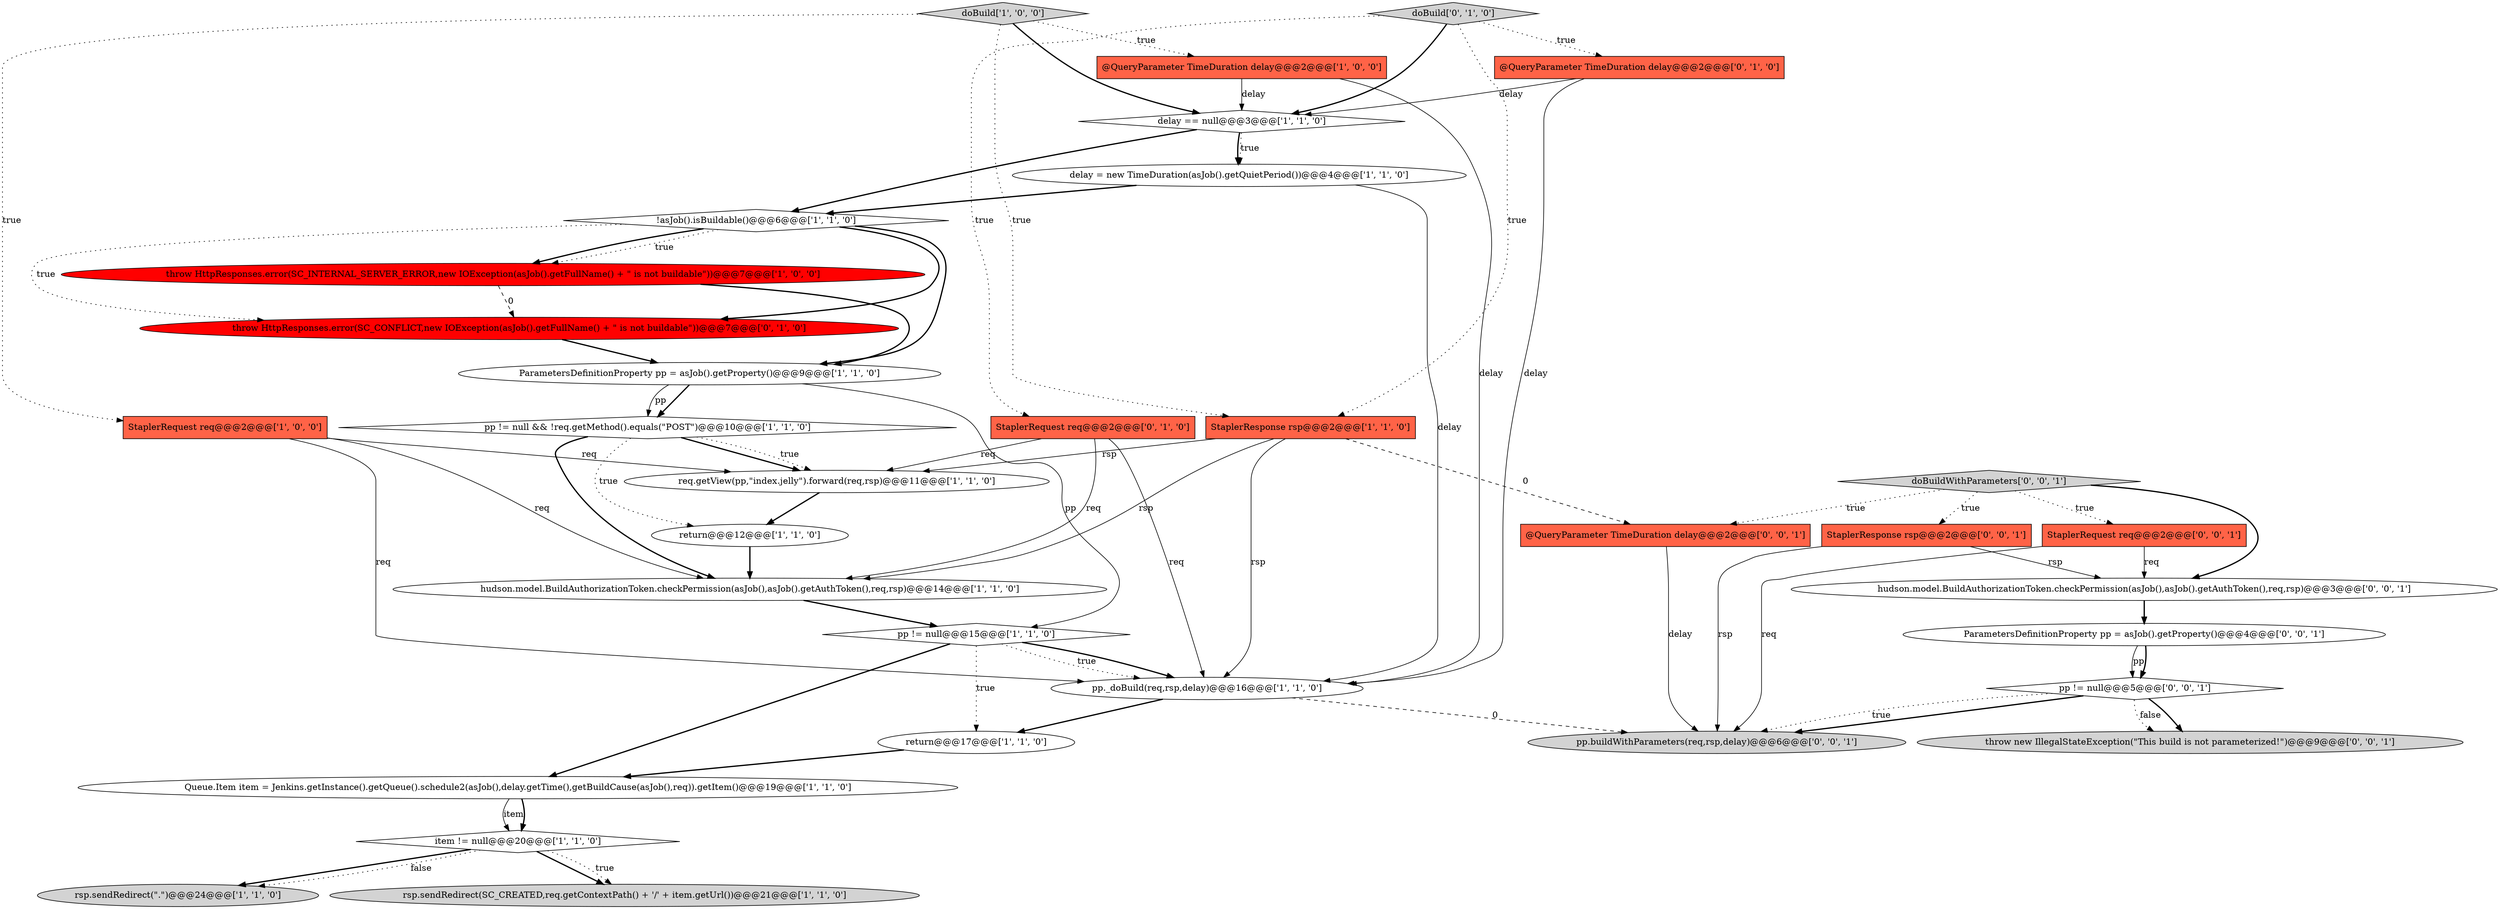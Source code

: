 digraph {
1 [style = filled, label = "rsp.sendRedirect(\".\")@@@24@@@['1', '1', '0']", fillcolor = lightgray, shape = ellipse image = "AAA0AAABBB1BBB"];
22 [style = filled, label = "doBuild['0', '1', '0']", fillcolor = lightgray, shape = diamond image = "AAA0AAABBB2BBB"];
9 [style = filled, label = "pp != null && !req.getMethod().equals(\"POST\")@@@10@@@['1', '1', '0']", fillcolor = white, shape = diamond image = "AAA0AAABBB1BBB"];
21 [style = filled, label = "StaplerRequest req@@@2@@@['0', '1', '0']", fillcolor = tomato, shape = box image = "AAA0AAABBB2BBB"];
27 [style = filled, label = "throw new IllegalStateException(\"This build is not parameterized!\")@@@9@@@['0', '0', '1']", fillcolor = lightgray, shape = ellipse image = "AAA0AAABBB3BBB"];
23 [style = filled, label = "throw HttpResponses.error(SC_CONFLICT,new IOException(asJob().getFullName() + \" is not buildable\"))@@@7@@@['0', '1', '0']", fillcolor = red, shape = ellipse image = "AAA1AAABBB2BBB"];
3 [style = filled, label = "doBuild['1', '0', '0']", fillcolor = lightgray, shape = diamond image = "AAA0AAABBB1BBB"];
30 [style = filled, label = "hudson.model.BuildAuthorizationToken.checkPermission(asJob(),asJob().getAuthToken(),req,rsp)@@@3@@@['0', '0', '1']", fillcolor = white, shape = ellipse image = "AAA0AAABBB3BBB"];
5 [style = filled, label = "req.getView(pp,\"index.jelly\").forward(req,rsp)@@@11@@@['1', '1', '0']", fillcolor = white, shape = ellipse image = "AAA0AAABBB1BBB"];
11 [style = filled, label = "Queue.Item item = Jenkins.getInstance().getQueue().schedule2(asJob(),delay.getTime(),getBuildCause(asJob(),req)).getItem()@@@19@@@['1', '1', '0']", fillcolor = white, shape = ellipse image = "AAA0AAABBB1BBB"];
7 [style = filled, label = "@QueryParameter TimeDuration delay@@@2@@@['1', '0', '0']", fillcolor = tomato, shape = box image = "AAA0AAABBB1BBB"];
0 [style = filled, label = "delay == null@@@3@@@['1', '1', '0']", fillcolor = white, shape = diamond image = "AAA0AAABBB1BBB"];
12 [style = filled, label = "pp._doBuild(req,rsp,delay)@@@16@@@['1', '1', '0']", fillcolor = white, shape = ellipse image = "AAA0AAABBB1BBB"];
29 [style = filled, label = "pp.buildWithParameters(req,rsp,delay)@@@6@@@['0', '0', '1']", fillcolor = lightgray, shape = ellipse image = "AAA0AAABBB3BBB"];
32 [style = filled, label = "ParametersDefinitionProperty pp = asJob().getProperty()@@@4@@@['0', '0', '1']", fillcolor = white, shape = ellipse image = "AAA0AAABBB3BBB"];
4 [style = filled, label = "!asJob().isBuildable()@@@6@@@['1', '1', '0']", fillcolor = white, shape = diamond image = "AAA0AAABBB1BBB"];
8 [style = filled, label = "item != null@@@20@@@['1', '1', '0']", fillcolor = white, shape = diamond image = "AAA0AAABBB1BBB"];
20 [style = filled, label = "@QueryParameter TimeDuration delay@@@2@@@['0', '1', '0']", fillcolor = tomato, shape = box image = "AAA0AAABBB2BBB"];
31 [style = filled, label = "@QueryParameter TimeDuration delay@@@2@@@['0', '0', '1']", fillcolor = tomato, shape = box image = "AAA0AAABBB3BBB"];
13 [style = filled, label = "throw HttpResponses.error(SC_INTERNAL_SERVER_ERROR,new IOException(asJob().getFullName() + \" is not buildable\"))@@@7@@@['1', '0', '0']", fillcolor = red, shape = ellipse image = "AAA1AAABBB1BBB"];
14 [style = filled, label = "return@@@17@@@['1', '1', '0']", fillcolor = white, shape = ellipse image = "AAA0AAABBB1BBB"];
10 [style = filled, label = "rsp.sendRedirect(SC_CREATED,req.getContextPath() + '/' + item.getUrl())@@@21@@@['1', '1', '0']", fillcolor = lightgray, shape = ellipse image = "AAA0AAABBB1BBB"];
18 [style = filled, label = "delay = new TimeDuration(asJob().getQuietPeriod())@@@4@@@['1', '1', '0']", fillcolor = white, shape = ellipse image = "AAA0AAABBB1BBB"];
2 [style = filled, label = "ParametersDefinitionProperty pp = asJob().getProperty()@@@9@@@['1', '1', '0']", fillcolor = white, shape = ellipse image = "AAA0AAABBB1BBB"];
24 [style = filled, label = "doBuildWithParameters['0', '0', '1']", fillcolor = lightgray, shape = diamond image = "AAA0AAABBB3BBB"];
16 [style = filled, label = "StaplerResponse rsp@@@2@@@['1', '1', '0']", fillcolor = tomato, shape = box image = "AAA0AAABBB1BBB"];
17 [style = filled, label = "hudson.model.BuildAuthorizationToken.checkPermission(asJob(),asJob().getAuthToken(),req,rsp)@@@14@@@['1', '1', '0']", fillcolor = white, shape = ellipse image = "AAA0AAABBB1BBB"];
25 [style = filled, label = "StaplerResponse rsp@@@2@@@['0', '0', '1']", fillcolor = tomato, shape = box image = "AAA0AAABBB3BBB"];
26 [style = filled, label = "pp != null@@@5@@@['0', '0', '1']", fillcolor = white, shape = diamond image = "AAA0AAABBB3BBB"];
19 [style = filled, label = "return@@@12@@@['1', '1', '0']", fillcolor = white, shape = ellipse image = "AAA0AAABBB1BBB"];
28 [style = filled, label = "StaplerRequest req@@@2@@@['0', '0', '1']", fillcolor = tomato, shape = box image = "AAA0AAABBB3BBB"];
6 [style = filled, label = "StaplerRequest req@@@2@@@['1', '0', '0']", fillcolor = tomato, shape = box image = "AAA0AAABBB1BBB"];
15 [style = filled, label = "pp != null@@@15@@@['1', '1', '0']", fillcolor = white, shape = diamond image = "AAA0AAABBB1BBB"];
21->12 [style = solid, label="req"];
22->21 [style = dotted, label="true"];
8->10 [style = bold, label=""];
11->8 [style = solid, label="item"];
3->7 [style = dotted, label="true"];
2->15 [style = solid, label="pp"];
16->17 [style = solid, label="rsp"];
21->5 [style = solid, label="req"];
20->0 [style = solid, label="delay"];
0->18 [style = dotted, label="true"];
24->25 [style = dotted, label="true"];
16->31 [style = dashed, label="0"];
26->29 [style = bold, label=""];
4->23 [style = dotted, label="true"];
4->13 [style = bold, label=""];
24->31 [style = dotted, label="true"];
16->12 [style = solid, label="rsp"];
28->29 [style = solid, label="req"];
31->29 [style = solid, label="delay"];
9->17 [style = bold, label=""];
30->32 [style = bold, label=""];
6->5 [style = solid, label="req"];
4->2 [style = bold, label=""];
32->26 [style = solid, label="pp"];
8->10 [style = dotted, label="true"];
15->14 [style = dotted, label="true"];
3->6 [style = dotted, label="true"];
24->28 [style = dotted, label="true"];
7->0 [style = solid, label="delay"];
2->9 [style = bold, label=""];
19->17 [style = bold, label=""];
21->17 [style = solid, label="req"];
25->30 [style = solid, label="rsp"];
25->29 [style = solid, label="rsp"];
16->5 [style = solid, label="rsp"];
3->0 [style = bold, label=""];
18->12 [style = solid, label="delay"];
32->26 [style = bold, label=""];
28->30 [style = solid, label="req"];
24->30 [style = bold, label=""];
6->17 [style = solid, label="req"];
4->13 [style = dotted, label="true"];
5->19 [style = bold, label=""];
8->1 [style = bold, label=""];
20->12 [style = solid, label="delay"];
26->27 [style = bold, label=""];
9->19 [style = dotted, label="true"];
2->9 [style = solid, label="pp"];
22->20 [style = dotted, label="true"];
22->0 [style = bold, label=""];
18->4 [style = bold, label=""];
15->11 [style = bold, label=""];
7->12 [style = solid, label="delay"];
0->4 [style = bold, label=""];
22->16 [style = dotted, label="true"];
12->14 [style = bold, label=""];
17->15 [style = bold, label=""];
12->29 [style = dashed, label="0"];
9->5 [style = bold, label=""];
15->12 [style = dotted, label="true"];
4->23 [style = bold, label=""];
11->8 [style = bold, label=""];
26->29 [style = dotted, label="true"];
0->18 [style = bold, label=""];
13->23 [style = dashed, label="0"];
15->12 [style = bold, label=""];
23->2 [style = bold, label=""];
8->1 [style = dotted, label="false"];
14->11 [style = bold, label=""];
6->12 [style = solid, label="req"];
26->27 [style = dotted, label="false"];
3->16 [style = dotted, label="true"];
13->2 [style = bold, label=""];
9->5 [style = dotted, label="true"];
}
